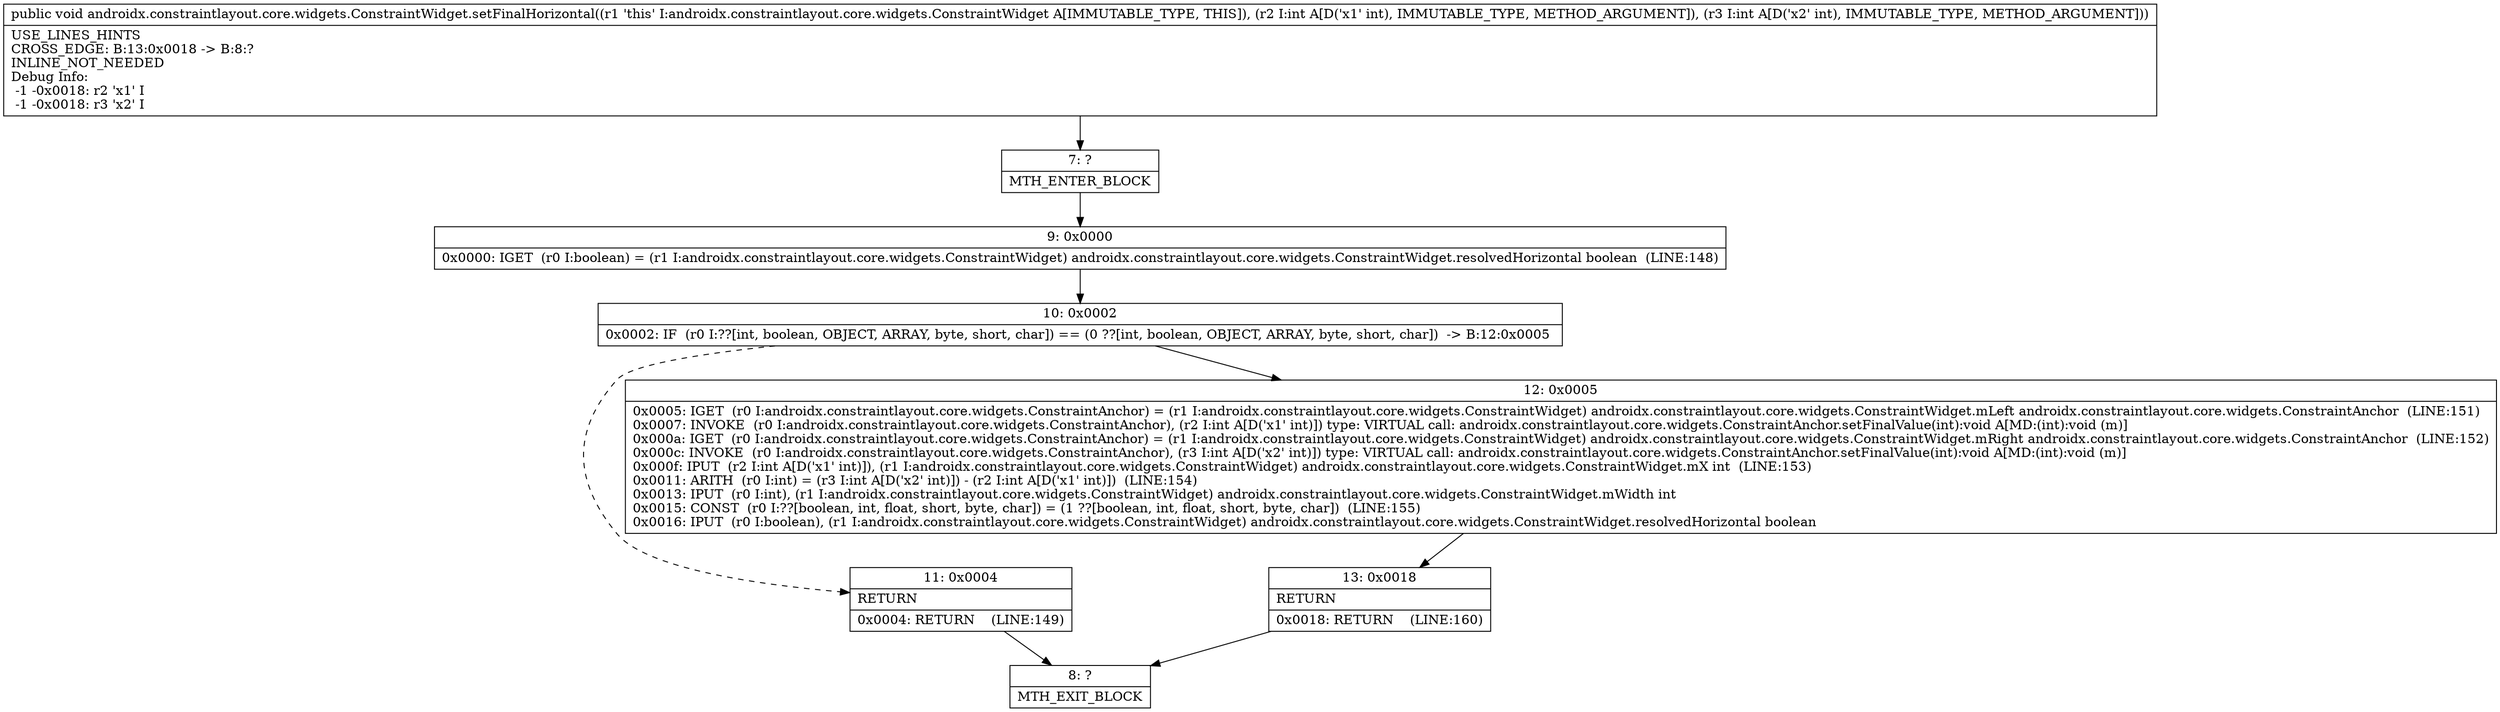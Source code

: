 digraph "CFG forandroidx.constraintlayout.core.widgets.ConstraintWidget.setFinalHorizontal(II)V" {
Node_7 [shape=record,label="{7\:\ ?|MTH_ENTER_BLOCK\l}"];
Node_9 [shape=record,label="{9\:\ 0x0000|0x0000: IGET  (r0 I:boolean) = (r1 I:androidx.constraintlayout.core.widgets.ConstraintWidget) androidx.constraintlayout.core.widgets.ConstraintWidget.resolvedHorizontal boolean  (LINE:148)\l}"];
Node_10 [shape=record,label="{10\:\ 0x0002|0x0002: IF  (r0 I:??[int, boolean, OBJECT, ARRAY, byte, short, char]) == (0 ??[int, boolean, OBJECT, ARRAY, byte, short, char])  \-\> B:12:0x0005 \l}"];
Node_11 [shape=record,label="{11\:\ 0x0004|RETURN\l|0x0004: RETURN    (LINE:149)\l}"];
Node_8 [shape=record,label="{8\:\ ?|MTH_EXIT_BLOCK\l}"];
Node_12 [shape=record,label="{12\:\ 0x0005|0x0005: IGET  (r0 I:androidx.constraintlayout.core.widgets.ConstraintAnchor) = (r1 I:androidx.constraintlayout.core.widgets.ConstraintWidget) androidx.constraintlayout.core.widgets.ConstraintWidget.mLeft androidx.constraintlayout.core.widgets.ConstraintAnchor  (LINE:151)\l0x0007: INVOKE  (r0 I:androidx.constraintlayout.core.widgets.ConstraintAnchor), (r2 I:int A[D('x1' int)]) type: VIRTUAL call: androidx.constraintlayout.core.widgets.ConstraintAnchor.setFinalValue(int):void A[MD:(int):void (m)]\l0x000a: IGET  (r0 I:androidx.constraintlayout.core.widgets.ConstraintAnchor) = (r1 I:androidx.constraintlayout.core.widgets.ConstraintWidget) androidx.constraintlayout.core.widgets.ConstraintWidget.mRight androidx.constraintlayout.core.widgets.ConstraintAnchor  (LINE:152)\l0x000c: INVOKE  (r0 I:androidx.constraintlayout.core.widgets.ConstraintAnchor), (r3 I:int A[D('x2' int)]) type: VIRTUAL call: androidx.constraintlayout.core.widgets.ConstraintAnchor.setFinalValue(int):void A[MD:(int):void (m)]\l0x000f: IPUT  (r2 I:int A[D('x1' int)]), (r1 I:androidx.constraintlayout.core.widgets.ConstraintWidget) androidx.constraintlayout.core.widgets.ConstraintWidget.mX int  (LINE:153)\l0x0011: ARITH  (r0 I:int) = (r3 I:int A[D('x2' int)]) \- (r2 I:int A[D('x1' int)])  (LINE:154)\l0x0013: IPUT  (r0 I:int), (r1 I:androidx.constraintlayout.core.widgets.ConstraintWidget) androidx.constraintlayout.core.widgets.ConstraintWidget.mWidth int \l0x0015: CONST  (r0 I:??[boolean, int, float, short, byte, char]) = (1 ??[boolean, int, float, short, byte, char])  (LINE:155)\l0x0016: IPUT  (r0 I:boolean), (r1 I:androidx.constraintlayout.core.widgets.ConstraintWidget) androidx.constraintlayout.core.widgets.ConstraintWidget.resolvedHorizontal boolean \l}"];
Node_13 [shape=record,label="{13\:\ 0x0018|RETURN\l|0x0018: RETURN    (LINE:160)\l}"];
MethodNode[shape=record,label="{public void androidx.constraintlayout.core.widgets.ConstraintWidget.setFinalHorizontal((r1 'this' I:androidx.constraintlayout.core.widgets.ConstraintWidget A[IMMUTABLE_TYPE, THIS]), (r2 I:int A[D('x1' int), IMMUTABLE_TYPE, METHOD_ARGUMENT]), (r3 I:int A[D('x2' int), IMMUTABLE_TYPE, METHOD_ARGUMENT]))  | USE_LINES_HINTS\lCROSS_EDGE: B:13:0x0018 \-\> B:8:?\lINLINE_NOT_NEEDED\lDebug Info:\l  \-1 \-0x0018: r2 'x1' I\l  \-1 \-0x0018: r3 'x2' I\l}"];
MethodNode -> Node_7;Node_7 -> Node_9;
Node_9 -> Node_10;
Node_10 -> Node_11[style=dashed];
Node_10 -> Node_12;
Node_11 -> Node_8;
Node_12 -> Node_13;
Node_13 -> Node_8;
}

